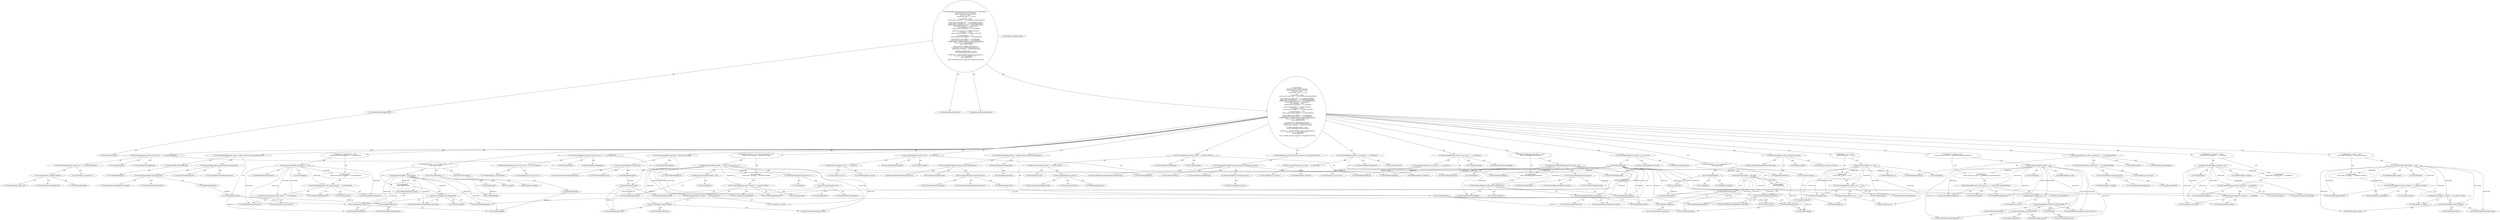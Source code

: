 digraph "getParameters#?" {
0 [label="2:CtVirtualElement@String[]" shape=ellipse]
1 [label="2:CtArrayTypeReferenceImpl@String[]" shape=ellipse]
2 [label="2:CtVirtualElement@getParameters" shape=ellipse]
3 [label="2:CtTypeReferenceImpl@TaskException" shape=ellipse]
4 [label="3:CtTypeReferenceImpl@ArrayList" shape=ellipse]
5 [label="3:CtTypeReferenceImpl@ArrayList" shape=ellipse]
6 [label="3:CtConstructorCallImpl@new ArrayList()" shape=ellipse]
7 [label="3:CtVirtualElement@params" shape=ellipse]
8 [label="3:CtLocalVariableImpl@ArrayList params = new ArrayList()" shape=ellipse]
9 [label="4:CtExecutableReferenceImpl@add(java.lang.String)" shape=ellipse]
10 [label="4:CtVirtualElement@add" shape=ellipse]
11 [label="4:CtVariableReadImpl@params" shape=ellipse]
12 [label="4:CtLiteralImpl@\"-jp_function=coverage\"" shape=ellipse]
13 [label="4:CtInvocationImpl@params.add(\"-jp_function=coverage\")" shape=ellipse]
14 [label="5:CtFieldReadImpl@m_vm" shape=ellipse]
15 [label="5:CtLiteralImpl@null" shape=ellipse]
16 [label="5:CtBinaryOperatorImpl@m_vm != null" shape=ellipse]
17 [label="6:CtExecutableReferenceImpl@add()" shape=ellipse]
18 [label="6:CtVirtualElement@add" shape=ellipse]
19 [label="6:CtVariableReadImpl@params" shape=ellipse]
20 [label="6:CtLiteralImpl@\"-jp_vm=\"" shape=ellipse]
21 [label="6:CtFieldReadImpl@m_vm" shape=ellipse]
22 [label="6:CtBinaryOperatorImpl@\"-jp_vm=\" + m_vm" shape=ellipse]
23 [label="6:CtInvocationImpl@params.add(\"-jp_vm=\" + m_vm)" shape=ellipse]
24 [label="5:CtBlockImpl@\{
    params.add(\"-jp_vm=\" + m_vm);
\}" shape=ellipse]
25 [label="5:CtIfImpl@if (m_vm != null) \{
    params.add(\"-jp_vm=\" + m_vm);
\}" shape=ellipse]
26 [label="8:CtFieldReadImpl@m_javaExe" shape=ellipse]
27 [label="8:CtLiteralImpl@null" shape=ellipse]
28 [label="8:CtBinaryOperatorImpl@m_javaExe != null" shape=ellipse]
29 [label="9:CtExecutableReferenceImpl@add()" shape=ellipse]
30 [label="9:CtVirtualElement@add" shape=ellipse]
31 [label="9:CtVariableReadImpl@params" shape=ellipse]
32 [label="9:CtLiteralImpl@\"-jp_java_exe=\"" shape=ellipse]
33 [label="9:CtExecutableReferenceImpl@resolveFile(<unknown>)" shape=ellipse]
34 [label="9:CtVirtualElement@resolveFile" shape=ellipse]
35 [label="9:CtExecutableReferenceImpl@getPath()" shape=ellipse]
36 [label="9:CtVirtualElement@getPath" shape=ellipse]
37 [label="9:CtFieldReadImpl@m_javaExe" shape=ellipse]
38 [label="9:CtInvocationImpl@m_javaExe.getPath()" shape=ellipse]
39 [label="9:CtInvocationImpl@resolveFile(m_javaExe.getPath())" shape=ellipse]
40 [label="9:CtBinaryOperatorImpl@\"-jp_java_exe=\" + resolveFile(m_javaExe.getPath())" shape=ellipse]
41 [label="9:CtInvocationImpl@params.add(\"-jp_java_exe=\" + resolveFile(m_javaExe.getPath()))" shape=ellipse]
42 [label="8:CtBlockImpl@\{
    params.add(\"-jp_java_exe=\" + resolveFile(m_javaExe.getPath()));
\}" shape=ellipse]
43 [label="8:CtIfImpl@if (m_javaExe != null) \{
    params.add(\"-jp_java_exe=\" + resolveFile(m_javaExe.getPath()));
\}" shape=ellipse]
44 [label="11:CtExecutableReferenceImpl@add()" shape=ellipse]
45 [label="11:CtVirtualElement@add" shape=ellipse]
46 [label="11:CtVariableReadImpl@params" shape=ellipse]
47 [label="11:CtLiteralImpl@\"-jp_working_dir=\"" shape=ellipse]
48 [label="11:CtExecutableReferenceImpl@getPath()" shape=ellipse]
49 [label="11:CtVirtualElement@getPath" shape=ellipse]
50 [label="11:CtFieldReadImpl@m_workingDir" shape=ellipse]
51 [label="11:CtInvocationImpl@m_workingDir.getPath()" shape=ellipse]
52 [label="11:CtBinaryOperatorImpl@\"-jp_working_dir=\" + m_workingDir.getPath()" shape=ellipse]
53 [label="11:CtInvocationImpl@params.add(\"-jp_working_dir=\" + m_workingDir.getPath())" shape=ellipse]
54 [label="12:CtExecutableReferenceImpl@add()" shape=ellipse]
55 [label="12:CtVirtualElement@add" shape=ellipse]
56 [label="12:CtVariableReadImpl@params" shape=ellipse]
57 [label="12:CtLiteralImpl@\"-jp_snapshot_dir=\"" shape=ellipse]
58 [label="12:CtExecutableReferenceImpl@getPath()" shape=ellipse]
59 [label="12:CtVirtualElement@getPath" shape=ellipse]
60 [label="12:CtFieldReadImpl@m_snapshotDir" shape=ellipse]
61 [label="12:CtInvocationImpl@m_snapshotDir.getPath()" shape=ellipse]
62 [label="12:CtBinaryOperatorImpl@\"-jp_snapshot_dir=\" + m_snapshotDir.getPath()" shape=ellipse]
63 [label="12:CtInvocationImpl@params.add(\"-jp_snapshot_dir=\" + m_snapshotDir.getPath())" shape=ellipse]
64 [label="13:CtExecutableReferenceImpl@add()" shape=ellipse]
65 [label="13:CtVirtualElement@add" shape=ellipse]
66 [label="13:CtVariableReadImpl@params" shape=ellipse]
67 [label="13:CtLiteralImpl@\"-jp_record_from_start=\"" shape=ellipse]
68 [label="13:CtFieldReadImpl@m_recordFromStart" shape=ellipse]
69 [label="13:CtBinaryOperatorImpl@\"-jp_record_from_start=\" + m_recordFromStart" shape=ellipse]
70 [label="13:CtInvocationImpl@params.add(\"-jp_record_from_start=\" + m_recordFromStart)" shape=ellipse]
71 [label="14:CtExecutableReferenceImpl@add()" shape=ellipse]
72 [label="14:CtVirtualElement@add" shape=ellipse]
73 [label="14:CtVariableReadImpl@params" shape=ellipse]
74 [label="14:CtLiteralImpl@\"-jp_warn=\"" shape=ellipse]
75 [label="14:CtFieldReadImpl@m_warnLevel" shape=ellipse]
76 [label="14:CtBinaryOperatorImpl@\"-jp_warn=\" + m_warnLevel" shape=ellipse]
77 [label="14:CtInvocationImpl@params.add(\"-jp_warn=\" + m_warnLevel)" shape=ellipse]
78 [label="15:CtFieldReadImpl@m_seedName" shape=ellipse]
79 [label="15:CtLiteralImpl@null" shape=ellipse]
80 [label="15:CtBinaryOperatorImpl@m_seedName != null" shape=ellipse]
81 [label="16:CtExecutableReferenceImpl@add()" shape=ellipse]
82 [label="16:CtVirtualElement@add" shape=ellipse]
83 [label="16:CtVariableReadImpl@params" shape=ellipse]
84 [label="16:CtLiteralImpl@\"-jp_output_file=\"" shape=ellipse]
85 [label="16:CtFieldReadImpl@m_seedName" shape=ellipse]
86 [label="16:CtBinaryOperatorImpl@\"-jp_output_file=\" + m_seedName" shape=ellipse]
87 [label="16:CtInvocationImpl@params.add(\"-jp_output_file=\" + m_seedName)" shape=ellipse]
88 [label="15:CtBlockImpl@\{
    params.add(\"-jp_output_file=\" + m_seedName);
\}" shape=ellipse]
89 [label="15:CtIfImpl@if (m_seedName != null) \{
    params.add(\"-jp_output_file=\" + m_seedName);
\}" shape=ellipse]
90 [label="18:CtExecutableReferenceImpl@add()" shape=ellipse]
91 [label="18:CtVirtualElement@add" shape=ellipse]
92 [label="18:CtVariableReadImpl@params" shape=ellipse]
93 [label="18:CtLiteralImpl@\"-jp_filter=\"" shape=ellipse]
94 [label="18:CtExecutableReferenceImpl@toString()" shape=ellipse]
95 [label="18:CtVirtualElement@toString" shape=ellipse]
96 [label="18:CtFieldReadImpl@m_filters" shape=ellipse]
97 [label="18:CtInvocationImpl@m_filters.toString()" shape=ellipse]
98 [label="18:CtBinaryOperatorImpl@\"-jp_filter=\" + m_filters.toString()" shape=ellipse]
99 [label="18:CtInvocationImpl@params.add(\"-jp_filter=\" + m_filters.toString())" shape=ellipse]
100 [label="19:CtFieldReadImpl@m_triggers" shape=ellipse]
101 [label="19:CtLiteralImpl@null" shape=ellipse]
102 [label="19:CtBinaryOperatorImpl@m_triggers != null" shape=ellipse]
103 [label="20:CtExecutableReferenceImpl@add()" shape=ellipse]
104 [label="20:CtVirtualElement@add" shape=ellipse]
105 [label="20:CtVariableReadImpl@params" shape=ellipse]
106 [label="20:CtLiteralImpl@\"-jp_trigger=\"" shape=ellipse]
107 [label="20:CtExecutableReferenceImpl@toString()" shape=ellipse]
108 [label="20:CtVirtualElement@toString" shape=ellipse]
109 [label="20:CtFieldReadImpl@m_triggers" shape=ellipse]
110 [label="20:CtInvocationImpl@m_triggers.toString()" shape=ellipse]
111 [label="20:CtBinaryOperatorImpl@\"-jp_trigger=\" + m_triggers.toString()" shape=ellipse]
112 [label="20:CtInvocationImpl@params.add(\"-jp_trigger=\" + m_triggers.toString())" shape=ellipse]
113 [label="19:CtBlockImpl@\{
    params.add(\"-jp_trigger=\" + m_triggers.toString());
\}" shape=ellipse]
114 [label="19:CtIfImpl@if (m_triggers != null) \{
    params.add(\"-jp_trigger=\" + m_triggers.toString());
\}" shape=ellipse]
115 [label="22:CtFieldReadImpl@m_finalSnapshot" shape=ellipse]
116 [label="22:CtLiteralImpl@null" shape=ellipse]
117 [label="22:CtBinaryOperatorImpl@m_finalSnapshot != null" shape=ellipse]
118 [label="23:CtExecutableReferenceImpl@add()" shape=ellipse]
119 [label="23:CtVirtualElement@add" shape=ellipse]
120 [label="23:CtVariableReadImpl@params" shape=ellipse]
121 [label="23:CtLiteralImpl@\"-jp_final_snapshot=\"" shape=ellipse]
122 [label="23:CtFieldReadImpl@m_finalSnapshot" shape=ellipse]
123 [label="23:CtBinaryOperatorImpl@\"-jp_final_snapshot=\" + m_finalSnapshot" shape=ellipse]
124 [label="23:CtInvocationImpl@params.add(\"-jp_final_snapshot=\" + m_finalSnapshot)" shape=ellipse]
125 [label="22:CtBlockImpl@\{
    params.add(\"-jp_final_snapshot=\" + m_finalSnapshot);
\}" shape=ellipse]
126 [label="22:CtIfImpl@if (m_finalSnapshot != null) \{
    params.add(\"-jp_final_snapshot=\" + m_finalSnapshot);
\}" shape=ellipse]
127 [label="25:CtExecutableReferenceImpl@add()" shape=ellipse]
128 [label="25:CtVirtualElement@add" shape=ellipse]
129 [label="25:CtVariableReadImpl@params" shape=ellipse]
130 [label="25:CtLiteralImpl@\"-jp_exit_prompt=\"" shape=ellipse]
131 [label="25:CtFieldReadImpl@m_exitPrompt" shape=ellipse]
132 [label="25:CtBinaryOperatorImpl@\"-jp_exit_prompt=\" + m_exitPrompt" shape=ellipse]
133 [label="25:CtInvocationImpl@params.add(\"-jp_exit_prompt=\" + m_exitPrompt)" shape=ellipse]
134 [label="26:CtExecutableReferenceImpl@add()" shape=ellipse]
135 [label="26:CtVirtualElement@add" shape=ellipse]
136 [label="26:CtVariableReadImpl@params" shape=ellipse]
137 [label="26:CtLiteralImpl@\"-jp_track_natives=\"" shape=ellipse]
138 [label="26:CtFieldReadImpl@m_trackNatives" shape=ellipse]
139 [label="26:CtBinaryOperatorImpl@\"-jp_track_natives=\" + m_trackNatives" shape=ellipse]
140 [label="26:CtInvocationImpl@params.add(\"-jp_track_natives=\" + m_trackNatives)" shape=ellipse]
141 [label="27:CtVirtualElement@String[]" shape=ellipse]
142 [label="27:CtArrayTypeReferenceImpl@String[]" shape=ellipse]
143 [label="27:CtExecutableReferenceImpl@getArguments()" shape=ellipse]
144 [label="27:CtVirtualElement@getArguments" shape=ellipse]
145 [label="27:CtExecutableReferenceImpl@getVmCommand()" shape=ellipse]
146 [label="27:CtVirtualElement@getVmCommand" shape=ellipse]
147 [label="27:CtFieldReadImpl@cmdlJava" shape=ellipse]
148 [label="27:CtInvocationImpl@cmdlJava.getVmCommand()" shape=ellipse]
149 [label="27:CtInvocationImpl@cmdlJava.getVmCommand().getArguments()" shape=ellipse]
150 [label="27:CtVirtualElement@vmargs" shape=ellipse]
151 [label="27:CtLocalVariableImpl@String[] vmargs = cmdlJava.getVmCommand().getArguments()" shape=ellipse]
152 [label="28:CtTypeReferenceImpl@int" shape=ellipse]
153 [label="28:CtLiteralImpl@0" shape=ellipse]
154 [label="28:CtVirtualElement@i" shape=ellipse]
155 [label="28:CtLocalVariableImpl@int i = 0" shape=ellipse]
156 [label="28:CtVariableReadImpl@i" shape=ellipse]
157 [label="28:CtVariableReadImpl@vmargs" shape=ellipse]
158 [label="28:CtLocalVariableReferenceImpl@vmargs" shape=ellipse]
159 [label="28:CtFieldReadImpl@vmargs.length" shape=ellipse]
160 [label="28:CtBinaryOperatorImpl@i < vmargs.length" shape=ellipse]
161 [label="28:CtVariableWriteImpl@i" shape=ellipse]
162 [label="28:CtUnaryOperatorImpl@i++" shape=ellipse]
163 [label="29:CtExecutableReferenceImpl@add(java.lang.String)" shape=ellipse]
164 [label="29:CtVirtualElement@add" shape=ellipse]
165 [label="29:CtVariableReadImpl@params" shape=ellipse]
166 [label="29:CtVariableReadImpl@vmargs" shape=ellipse]
167 [label="29:CtVariableReadImpl@i" shape=ellipse]
168 [label="29:CtArrayReadImpl@vmargs[i]" shape=ellipse]
169 [label="29:CtInvocationImpl@params.add(vmargs[i])" shape=ellipse]
170 [label="28:CtBlockImpl@\{
    params.add(vmargs[i]);
\}" shape=ellipse]
171 [label="28:CtForImpl@for (int i = 0; i < vmargs.length; i++) \{
    params.add(vmargs[i]);
\}" shape=ellipse]
172 [label="31:CtTypeReferenceImpl@Path" shape=ellipse]
173 [label="31:CtExecutableReferenceImpl@getClasspath()" shape=ellipse]
174 [label="31:CtVirtualElement@getClasspath" shape=ellipse]
175 [label="31:CtFieldReadImpl@cmdlJava" shape=ellipse]
176 [label="31:CtInvocationImpl@cmdlJava.getClasspath()" shape=ellipse]
177 [label="31:CtVirtualElement@classpath" shape=ellipse]
178 [label="31:CtLocalVariableImpl@Path classpath = cmdlJava.getClasspath()" shape=ellipse]
179 [label="32:CtVariableReadImpl@classpath" shape=ellipse]
180 [label="32:CtLiteralImpl@null" shape=ellipse]
181 [label="32:CtBinaryOperatorImpl@(classpath != null)" shape=ellipse]
182 [label="32:CtExecutableReferenceImpl@size()" shape=ellipse]
183 [label="32:CtVirtualElement@size" shape=ellipse]
184 [label="32:CtVariableReadImpl@classpath" shape=ellipse]
185 [label="32:CtInvocationImpl@classpath.size()" shape=ellipse]
186 [label="32:CtLiteralImpl@0" shape=ellipse]
187 [label="32:CtBinaryOperatorImpl@(classpath.size() > 0)" shape=ellipse]
188 [label="32:CtBinaryOperatorImpl@(classpath != null) && (classpath.size() > 0)" shape=ellipse]
189 [label="33:CtExecutableReferenceImpl@add()" shape=ellipse]
190 [label="33:CtVirtualElement@add" shape=ellipse]
191 [label="33:CtVariableReadImpl@params" shape=ellipse]
192 [label="33:CtLiteralImpl@\"-classpath \"" shape=ellipse]
193 [label="33:CtExecutableReferenceImpl@toString()" shape=ellipse]
194 [label="33:CtVirtualElement@toString" shape=ellipse]
195 [label="33:CtVariableReadImpl@classpath" shape=ellipse]
196 [label="33:CtInvocationImpl@classpath.toString()" shape=ellipse]
197 [label="33:CtBinaryOperatorImpl@\"-classpath \" + classpath.toString()" shape=ellipse]
198 [label="33:CtInvocationImpl@params.add(\"-classpath \" + classpath.toString())" shape=ellipse]
199 [label="32:CtBlockImpl@\{
    params.add(\"-classpath \" + classpath.toString());
\}" shape=ellipse]
200 [label="32:CtIfImpl@if ((classpath != null) && (classpath.size() > 0)) \{
    params.add(\"-classpath \" + classpath.toString());
\}" shape=ellipse]
201 [label="35:CtExecutableReferenceImpl@getClassname()" shape=ellipse]
202 [label="35:CtVirtualElement@getClassname" shape=ellipse]
203 [label="35:CtFieldReadImpl@cmdlJava" shape=ellipse]
204 [label="35:CtInvocationImpl@cmdlJava.getClassname()" shape=ellipse]
205 [label="35:CtLiteralImpl@null" shape=ellipse]
206 [label="35:CtBinaryOperatorImpl@cmdlJava.getClassname() != null" shape=ellipse]
207 [label="36:CtExecutableReferenceImpl@add()" shape=ellipse]
208 [label="36:CtVirtualElement@add" shape=ellipse]
209 [label="36:CtVariableReadImpl@params" shape=ellipse]
210 [label="36:CtExecutableReferenceImpl@getClassname()" shape=ellipse]
211 [label="36:CtVirtualElement@getClassname" shape=ellipse]
212 [label="36:CtFieldReadImpl@cmdlJava" shape=ellipse]
213 [label="36:CtInvocationImpl@cmdlJava.getClassname()" shape=ellipse]
214 [label="36:CtInvocationImpl@params.add(cmdlJava.getClassname())" shape=ellipse]
215 [label="35:CtBlockImpl@\{
    params.add(cmdlJava.getClassname());
\}" shape=ellipse]
216 [label="35:CtIfImpl@if (cmdlJava.getClassname() != null) \{
    params.add(cmdlJava.getClassname());
\}" shape=ellipse]
217 [label="38:CtVirtualElement@String[]" shape=ellipse]
218 [label="38:CtArrayTypeReferenceImpl@String[]" shape=ellipse]
219 [label="38:CtExecutableReferenceImpl@getArguments()" shape=ellipse]
220 [label="38:CtVirtualElement@getArguments" shape=ellipse]
221 [label="38:CtExecutableReferenceImpl@getJavaCommand()" shape=ellipse]
222 [label="38:CtVirtualElement@getJavaCommand" shape=ellipse]
223 [label="38:CtFieldReadImpl@cmdlJava" shape=ellipse]
224 [label="38:CtInvocationImpl@cmdlJava.getJavaCommand()" shape=ellipse]
225 [label="38:CtInvocationImpl@cmdlJava.getJavaCommand().getArguments()" shape=ellipse]
226 [label="38:CtVirtualElement@args" shape=ellipse]
227 [label="38:CtLocalVariableImpl@String[] args = cmdlJava.getJavaCommand().getArguments()" shape=ellipse]
228 [label="39:CtTypeReferenceImpl@int" shape=ellipse]
229 [label="39:CtLiteralImpl@0" shape=ellipse]
230 [label="39:CtVirtualElement@i" shape=ellipse]
231 [label="39:CtLocalVariableImpl@int i = 0" shape=ellipse]
232 [label="39:CtVariableReadImpl@i" shape=ellipse]
233 [label="39:CtVariableReadImpl@args" shape=ellipse]
234 [label="39:CtLocalVariableReferenceImpl@args" shape=ellipse]
235 [label="39:CtFieldReadImpl@args.length" shape=ellipse]
236 [label="39:CtBinaryOperatorImpl@i < args.length" shape=ellipse]
237 [label="39:CtVariableWriteImpl@i" shape=ellipse]
238 [label="39:CtUnaryOperatorImpl@i++" shape=ellipse]
239 [label="40:CtExecutableReferenceImpl@add(java.lang.String)" shape=ellipse]
240 [label="40:CtVirtualElement@add" shape=ellipse]
241 [label="40:CtVariableReadImpl@params" shape=ellipse]
242 [label="40:CtVariableReadImpl@args" shape=ellipse]
243 [label="40:CtVariableReadImpl@i" shape=ellipse]
244 [label="40:CtArrayReadImpl@args[i]" shape=ellipse]
245 [label="40:CtInvocationImpl@params.add(args[i])" shape=ellipse]
246 [label="39:CtBlockImpl@\{
    params.add(args[i]);
\}" shape=ellipse]
247 [label="39:CtForImpl@for (int i = 0; i < args.length; i++) \{
    params.add(args[i]);
\}" shape=ellipse]
248 [label="42:CtExecutableReferenceImpl@toArray(java.lang.String[])" shape=ellipse]
249 [label="42:CtVirtualElement@toArray" shape=ellipse]
250 [label="42:CtVariableReadImpl@params" shape=ellipse]
251 [label="42:CtNewArrayImpl@new String[params.size()]" shape=ellipse]
252 [label="42:CtInvocationImpl@params.size()" shape=ellipse]
253 [label="42:CtInvocationImpl@((String[]) (params.toArray(new String[params.size()])))" shape=ellipse]
254 [label="42:CtArrayTypeReferenceImpl@String[]" shape=ellipse]
255 [label="42:CtReturnImpl@return ((String[]) (params.toArray(new String[params.size()])))" shape=ellipse]
256 [label="2:CtBlockImpl@\{
    ArrayList params = new ArrayList();
    params.add(\"-jp_function=coverage\");
    if (m_vm != null) \{
        params.add(\"-jp_vm=\" + m_vm);
    \}
    if (m_javaExe != null) \{
        params.add(\"-jp_java_exe=\" + resolveFile(m_javaExe.getPath()));
    \}
    params.add(\"-jp_working_dir=\" + m_workingDir.getPath());
    params.add(\"-jp_snapshot_dir=\" + m_snapshotDir.getPath());
    params.add(\"-jp_record_from_start=\" + m_recordFromStart);
    params.add(\"-jp_warn=\" + m_warnLevel);
    if (m_seedName != null) \{
        params.add(\"-jp_output_file=\" + m_seedName);
    \}
    params.add(\"-jp_filter=\" + m_filters.toString());
    if (m_triggers != null) \{
        params.add(\"-jp_trigger=\" + m_triggers.toString());
    \}
    if (m_finalSnapshot != null) \{
        params.add(\"-jp_final_snapshot=\" + m_finalSnapshot);
    \}
    params.add(\"-jp_exit_prompt=\" + m_exitPrompt);
    params.add(\"-jp_track_natives=\" + m_trackNatives);
    String[] vmargs = cmdlJava.getVmCommand().getArguments();
    for (int i = 0; i < vmargs.length; i++) \{
        params.add(vmargs[i]);
    \}
    Path classpath = cmdlJava.getClasspath();
    if ((classpath != null) && (classpath.size() > 0)) \{
        params.add(\"-classpath \" + classpath.toString());
    \}
    if (cmdlJava.getClassname() != null) \{
        params.add(cmdlJava.getClassname());
    \}
    String[] args = cmdlJava.getJavaCommand().getArguments();
    for (int i = 0; i < args.length; i++) \{
        params.add(args[i]);
    \}
    return ((String[]) (params.toArray(new String[params.size()])));
\}" shape=ellipse]
257 [label="2:CtMethodImpl@protected String[] getParameters() throws TaskException \{
    ArrayList params = new ArrayList();
    params.add(\"-jp_function=coverage\");
    if (m_vm != null) \{
        params.add(\"-jp_vm=\" + m_vm);
    \}
    if (m_javaExe != null) \{
        params.add(\"-jp_java_exe=\" + resolveFile(m_javaExe.getPath()));
    \}
    params.add(\"-jp_working_dir=\" + m_workingDir.getPath());
    params.add(\"-jp_snapshot_dir=\" + m_snapshotDir.getPath());
    params.add(\"-jp_record_from_start=\" + m_recordFromStart);
    params.add(\"-jp_warn=\" + m_warnLevel);
    if (m_seedName != null) \{
        params.add(\"-jp_output_file=\" + m_seedName);
    \}
    params.add(\"-jp_filter=\" + m_filters.toString());
    if (m_triggers != null) \{
        params.add(\"-jp_trigger=\" + m_triggers.toString());
    \}
    if (m_finalSnapshot != null) \{
        params.add(\"-jp_final_snapshot=\" + m_finalSnapshot);
    \}
    params.add(\"-jp_exit_prompt=\" + m_exitPrompt);
    params.add(\"-jp_track_natives=\" + m_trackNatives);
    String[] vmargs = cmdlJava.getVmCommand().getArguments();
    for (int i = 0; i < vmargs.length; i++) \{
        params.add(vmargs[i]);
    \}
    Path classpath = cmdlJava.getClasspath();
    if ((classpath != null) && (classpath.size() > 0)) \{
        params.add(\"-classpath \" + classpath.toString());
    \}
    if (cmdlJava.getClassname() != null) \{
        params.add(cmdlJava.getClassname());
    \}
    String[] args = cmdlJava.getJavaCommand().getArguments();
    for (int i = 0; i < args.length; i++) \{
        params.add(args[i]);
    \}
    return ((String[]) (params.toArray(new String[params.size()])));
\}" shape=ellipse]
258 [label="9:Insert@INSERT" shape=ellipse]
259 [label="9:CtInvocationImpl@getContext()" shape=ellipse]
1 -> 0 [label="AST"];
7 -> 11 [label="Define-Use"];
7 -> 19 [label="Define-Use"];
7 -> 31 [label="Define-Use"];
7 -> 46 [label="Define-Use"];
7 -> 56 [label="Define-Use"];
7 -> 66 [label="Define-Use"];
7 -> 73 [label="Define-Use"];
7 -> 83 [label="Define-Use"];
7 -> 92 [label="Define-Use"];
7 -> 105 [label="Define-Use"];
7 -> 120 [label="Define-Use"];
7 -> 129 [label="Define-Use"];
7 -> 136 [label="Define-Use"];
7 -> 165 [label="Define-Use"];
7 -> 191 [label="Define-Use"];
7 -> 209 [label="Define-Use"];
7 -> 241 [label="Define-Use"];
7 -> 250 [label="Define-Use"];
8 -> 7 [label="AST"];
8 -> 4 [label="AST"];
8 -> 6 [label="AST"];
13 -> 10 [label="AST"];
13 -> 11 [label="AST"];
13 -> 9 [label="AST"];
13 -> 12 [label="AST"];
16 -> 14 [label="AST"];
16 -> 15 [label="AST"];
16 -> 24 [label="Control Dep"];
16 -> 23 [label="Control Dep"];
16 -> 17 [label="Control Dep"];
16 -> 19 [label="Control Dep"];
16 -> 22 [label="Control Dep"];
16 -> 20 [label="Control Dep"];
16 -> 21 [label="Control Dep"];
22 -> 20 [label="AST"];
22 -> 21 [label="AST"];
23 -> 18 [label="AST"];
23 -> 19 [label="AST"];
23 -> 17 [label="AST"];
23 -> 22 [label="AST"];
24 -> 23 [label="AST"];
25 -> 16 [label="AST"];
25 -> 24 [label="AST"];
28 -> 26 [label="AST"];
28 -> 27 [label="AST"];
28 -> 42 [label="Control Dep"];
28 -> 41 [label="Control Dep"];
28 -> 29 [label="Control Dep"];
28 -> 31 [label="Control Dep"];
28 -> 40 [label="Control Dep"];
28 -> 32 [label="Control Dep"];
28 -> 39 [label="Control Dep"];
28 -> 33 [label="Control Dep"];
28 -> 38 [label="Control Dep"];
28 -> 35 [label="Control Dep"];
28 -> 37 [label="Control Dep"];
38 -> 36 [label="AST"];
38 -> 37 [label="AST"];
38 -> 35 [label="AST"];
39 -> 34 [label="AST"];
39 -> 33 [label="AST"];
39 -> 38 [label="AST"];
39 -> 258 [label="Action"];
40 -> 32 [label="AST"];
40 -> 39 [label="AST"];
41 -> 30 [label="AST"];
41 -> 31 [label="AST"];
41 -> 29 [label="AST"];
41 -> 40 [label="AST"];
42 -> 41 [label="AST"];
43 -> 28 [label="AST"];
43 -> 42 [label="AST"];
51 -> 49 [label="AST"];
51 -> 50 [label="AST"];
51 -> 48 [label="AST"];
52 -> 47 [label="AST"];
52 -> 51 [label="AST"];
53 -> 45 [label="AST"];
53 -> 46 [label="AST"];
53 -> 44 [label="AST"];
53 -> 52 [label="AST"];
61 -> 59 [label="AST"];
61 -> 60 [label="AST"];
61 -> 58 [label="AST"];
62 -> 57 [label="AST"];
62 -> 61 [label="AST"];
63 -> 55 [label="AST"];
63 -> 56 [label="AST"];
63 -> 54 [label="AST"];
63 -> 62 [label="AST"];
69 -> 67 [label="AST"];
69 -> 68 [label="AST"];
70 -> 65 [label="AST"];
70 -> 66 [label="AST"];
70 -> 64 [label="AST"];
70 -> 69 [label="AST"];
76 -> 74 [label="AST"];
76 -> 75 [label="AST"];
77 -> 72 [label="AST"];
77 -> 73 [label="AST"];
77 -> 71 [label="AST"];
77 -> 76 [label="AST"];
80 -> 78 [label="AST"];
80 -> 79 [label="AST"];
80 -> 88 [label="Control Dep"];
80 -> 87 [label="Control Dep"];
80 -> 81 [label="Control Dep"];
80 -> 83 [label="Control Dep"];
80 -> 86 [label="Control Dep"];
80 -> 84 [label="Control Dep"];
80 -> 85 [label="Control Dep"];
86 -> 84 [label="AST"];
86 -> 85 [label="AST"];
87 -> 82 [label="AST"];
87 -> 83 [label="AST"];
87 -> 81 [label="AST"];
87 -> 86 [label="AST"];
88 -> 87 [label="AST"];
89 -> 80 [label="AST"];
89 -> 88 [label="AST"];
97 -> 95 [label="AST"];
97 -> 96 [label="AST"];
97 -> 94 [label="AST"];
98 -> 93 [label="AST"];
98 -> 97 [label="AST"];
99 -> 91 [label="AST"];
99 -> 92 [label="AST"];
99 -> 90 [label="AST"];
99 -> 98 [label="AST"];
102 -> 100 [label="AST"];
102 -> 101 [label="AST"];
102 -> 113 [label="Control Dep"];
102 -> 112 [label="Control Dep"];
102 -> 103 [label="Control Dep"];
102 -> 105 [label="Control Dep"];
102 -> 111 [label="Control Dep"];
102 -> 106 [label="Control Dep"];
102 -> 110 [label="Control Dep"];
102 -> 107 [label="Control Dep"];
102 -> 109 [label="Control Dep"];
110 -> 108 [label="AST"];
110 -> 109 [label="AST"];
110 -> 107 [label="AST"];
111 -> 106 [label="AST"];
111 -> 110 [label="AST"];
112 -> 104 [label="AST"];
112 -> 105 [label="AST"];
112 -> 103 [label="AST"];
112 -> 111 [label="AST"];
113 -> 112 [label="AST"];
114 -> 102 [label="AST"];
114 -> 113 [label="AST"];
117 -> 115 [label="AST"];
117 -> 116 [label="AST"];
117 -> 125 [label="Control Dep"];
117 -> 124 [label="Control Dep"];
117 -> 118 [label="Control Dep"];
117 -> 120 [label="Control Dep"];
117 -> 123 [label="Control Dep"];
117 -> 121 [label="Control Dep"];
117 -> 122 [label="Control Dep"];
123 -> 121 [label="AST"];
123 -> 122 [label="AST"];
124 -> 119 [label="AST"];
124 -> 120 [label="AST"];
124 -> 118 [label="AST"];
124 -> 123 [label="AST"];
125 -> 124 [label="AST"];
126 -> 117 [label="AST"];
126 -> 125 [label="AST"];
132 -> 130 [label="AST"];
132 -> 131 [label="AST"];
133 -> 128 [label="AST"];
133 -> 129 [label="AST"];
133 -> 127 [label="AST"];
133 -> 132 [label="AST"];
139 -> 137 [label="AST"];
139 -> 138 [label="AST"];
140 -> 135 [label="AST"];
140 -> 136 [label="AST"];
140 -> 134 [label="AST"];
140 -> 139 [label="AST"];
142 -> 141 [label="AST"];
147 -> 150 [label="Data Dep"];
148 -> 146 [label="AST"];
148 -> 147 [label="AST"];
148 -> 145 [label="AST"];
149 -> 144 [label="AST"];
149 -> 148 [label="AST"];
149 -> 143 [label="AST"];
150 -> 157 [label="Define-Use"];
150 -> 166 [label="Define-Use"];
150 -> 168 [label="Define-Use"];
151 -> 150 [label="AST"];
151 -> 142 [label="AST"];
151 -> 149 [label="AST"];
154 -> 156 [label="Define-Use"];
155 -> 154 [label="AST"];
155 -> 152 [label="AST"];
155 -> 153 [label="AST"];
157 -> 158 [label="AST"];
159 -> 157 [label="AST"];
160 -> 156 [label="AST"];
160 -> 159 [label="AST"];
160 -> 170 [label="Control Dep"];
160 -> 169 [label="Control Dep"];
160 -> 163 [label="Control Dep"];
160 -> 165 [label="Control Dep"];
160 -> 168 [label="Control Dep"];
160 -> 166 [label="Control Dep"];
160 -> 167 [label="Control Dep"];
161 -> 167 [label="Define-Use"];
162 -> 161 [label="AST"];
168 -> 166 [label="AST"];
168 -> 167 [label="AST"];
169 -> 164 [label="AST"];
169 -> 165 [label="AST"];
169 -> 163 [label="AST"];
169 -> 168 [label="AST"];
170 -> 169 [label="AST"];
171 -> 155 [label="AST"];
171 -> 160 [label="AST"];
171 -> 162 [label="AST"];
171 -> 170 [label="AST"];
175 -> 177 [label="Data Dep"];
176 -> 174 [label="AST"];
176 -> 175 [label="AST"];
176 -> 173 [label="AST"];
177 -> 179 [label="Define-Use"];
177 -> 184 [label="Define-Use"];
177 -> 195 [label="Define-Use"];
178 -> 177 [label="AST"];
178 -> 172 [label="AST"];
178 -> 176 [label="AST"];
181 -> 179 [label="AST"];
181 -> 180 [label="AST"];
185 -> 183 [label="AST"];
185 -> 184 [label="AST"];
185 -> 182 [label="AST"];
187 -> 185 [label="AST"];
187 -> 186 [label="AST"];
188 -> 181 [label="AST"];
188 -> 187 [label="AST"];
188 -> 199 [label="Control Dep"];
188 -> 198 [label="Control Dep"];
188 -> 189 [label="Control Dep"];
188 -> 191 [label="Control Dep"];
188 -> 197 [label="Control Dep"];
188 -> 192 [label="Control Dep"];
188 -> 196 [label="Control Dep"];
188 -> 193 [label="Control Dep"];
188 -> 195 [label="Control Dep"];
196 -> 194 [label="AST"];
196 -> 195 [label="AST"];
196 -> 193 [label="AST"];
197 -> 192 [label="AST"];
197 -> 196 [label="AST"];
198 -> 190 [label="AST"];
198 -> 191 [label="AST"];
198 -> 189 [label="AST"];
198 -> 197 [label="AST"];
199 -> 198 [label="AST"];
200 -> 188 [label="AST"];
200 -> 199 [label="AST"];
204 -> 202 [label="AST"];
204 -> 203 [label="AST"];
204 -> 201 [label="AST"];
206 -> 204 [label="AST"];
206 -> 205 [label="AST"];
206 -> 215 [label="Control Dep"];
206 -> 214 [label="Control Dep"];
206 -> 207 [label="Control Dep"];
206 -> 209 [label="Control Dep"];
206 -> 213 [label="Control Dep"];
206 -> 210 [label="Control Dep"];
206 -> 212 [label="Control Dep"];
213 -> 211 [label="AST"];
213 -> 212 [label="AST"];
213 -> 210 [label="AST"];
214 -> 208 [label="AST"];
214 -> 209 [label="AST"];
214 -> 207 [label="AST"];
214 -> 213 [label="AST"];
215 -> 214 [label="AST"];
216 -> 206 [label="AST"];
216 -> 215 [label="AST"];
218 -> 217 [label="AST"];
223 -> 226 [label="Data Dep"];
224 -> 222 [label="AST"];
224 -> 223 [label="AST"];
224 -> 221 [label="AST"];
225 -> 220 [label="AST"];
225 -> 224 [label="AST"];
225 -> 219 [label="AST"];
226 -> 233 [label="Define-Use"];
226 -> 242 [label="Define-Use"];
226 -> 244 [label="Define-Use"];
227 -> 226 [label="AST"];
227 -> 218 [label="AST"];
227 -> 225 [label="AST"];
230 -> 232 [label="Define-Use"];
231 -> 230 [label="AST"];
231 -> 228 [label="AST"];
231 -> 229 [label="AST"];
233 -> 234 [label="AST"];
235 -> 233 [label="AST"];
236 -> 232 [label="AST"];
236 -> 235 [label="AST"];
236 -> 246 [label="Control Dep"];
236 -> 245 [label="Control Dep"];
236 -> 239 [label="Control Dep"];
236 -> 241 [label="Control Dep"];
236 -> 244 [label="Control Dep"];
236 -> 242 [label="Control Dep"];
236 -> 243 [label="Control Dep"];
237 -> 243 [label="Define-Use"];
238 -> 237 [label="AST"];
244 -> 242 [label="AST"];
244 -> 243 [label="AST"];
245 -> 240 [label="AST"];
245 -> 241 [label="AST"];
245 -> 239 [label="AST"];
245 -> 244 [label="AST"];
246 -> 245 [label="AST"];
247 -> 231 [label="AST"];
247 -> 236 [label="AST"];
247 -> 238 [label="AST"];
247 -> 246 [label="AST"];
251 -> 252 [label="AST"];
253 -> 249 [label="AST"];
253 -> 254 [label="AST"];
253 -> 250 [label="AST"];
253 -> 248 [label="AST"];
253 -> 251 [label="AST"];
255 -> 253 [label="AST"];
256 -> 8 [label="AST"];
256 -> 13 [label="AST"];
256 -> 25 [label="AST"];
256 -> 43 [label="AST"];
256 -> 53 [label="AST"];
256 -> 63 [label="AST"];
256 -> 70 [label="AST"];
256 -> 77 [label="AST"];
256 -> 89 [label="AST"];
256 -> 99 [label="AST"];
256 -> 114 [label="AST"];
256 -> 126 [label="AST"];
256 -> 133 [label="AST"];
256 -> 140 [label="AST"];
256 -> 151 [label="AST"];
256 -> 171 [label="AST"];
256 -> 178 [label="AST"];
256 -> 200 [label="AST"];
256 -> 216 [label="AST"];
256 -> 227 [label="AST"];
256 -> 247 [label="AST"];
256 -> 255 [label="AST"];
257 -> 2 [label="AST"];
257 -> 1 [label="AST"];
257 -> 3 [label="AST"];
257 -> 256 [label="AST"];
258 -> 259 [label="Action"];
}